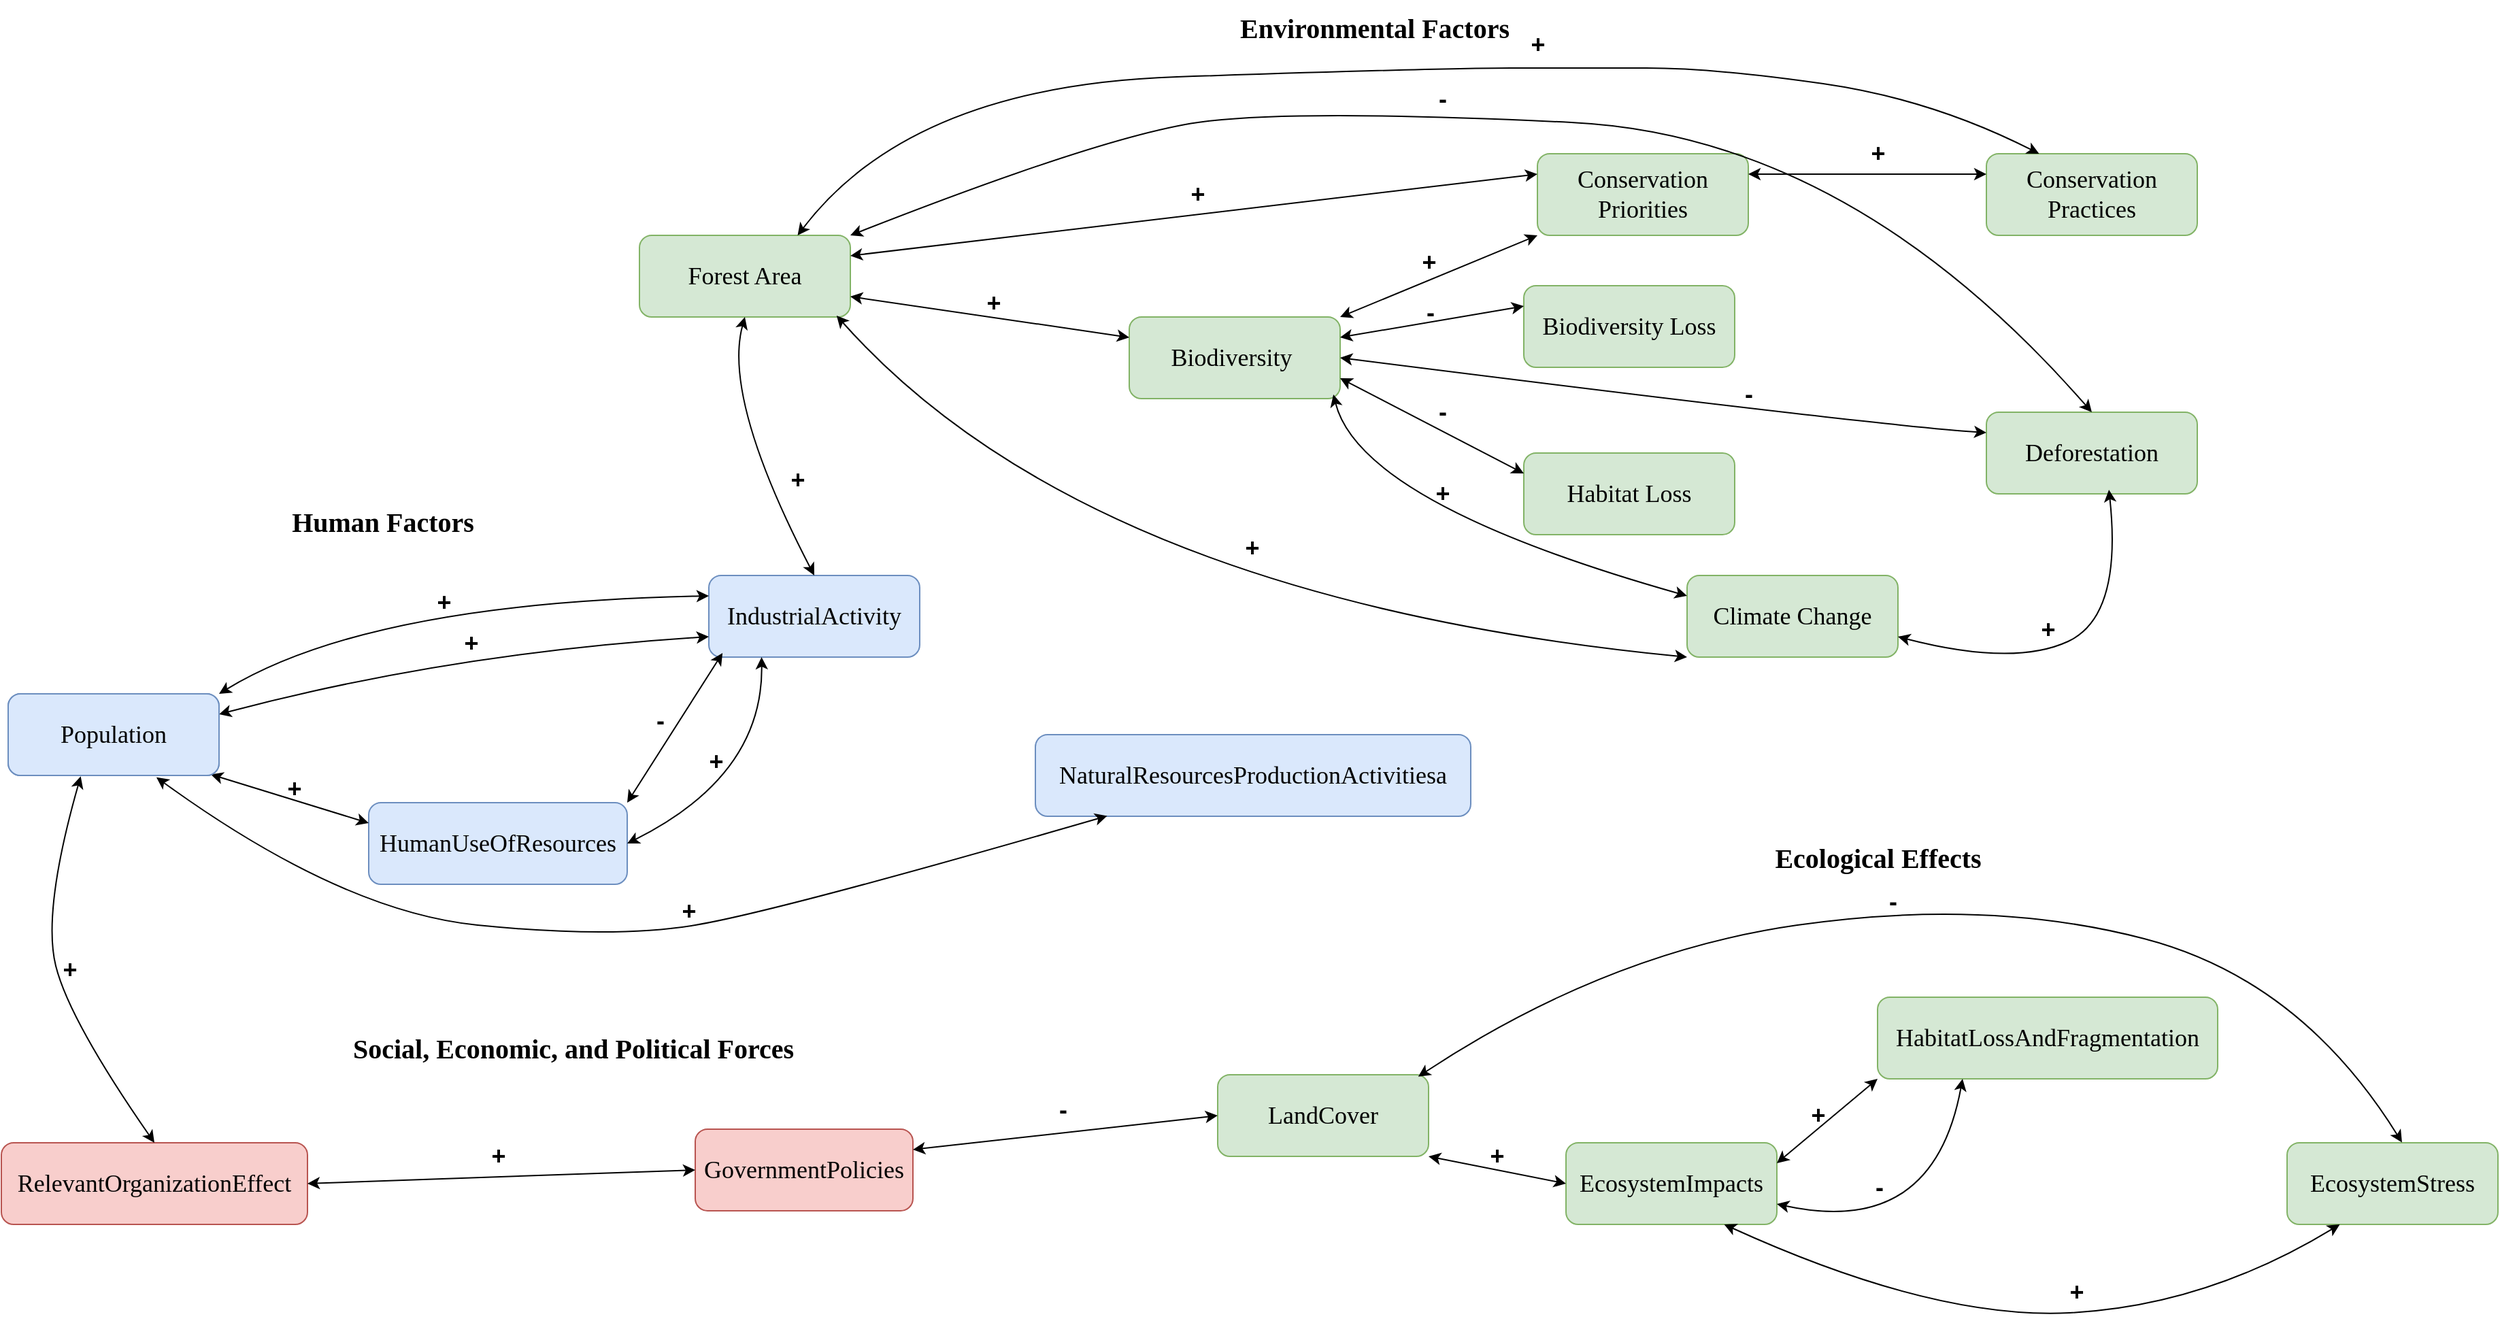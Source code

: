 <mxfile version="22.0.4" type="github">
  <diagram name="Page-1" id="zB_I1wsIQ56pGqQ2V1rR">
    <mxGraphModel dx="1467" dy="817" grid="1" gridSize="10" guides="1" tooltips="1" connect="1" arrows="1" fold="1" page="1" pageScale="1" pageWidth="1920" pageHeight="1200" math="0" shadow="0">
      <root>
        <mxCell id="0" />
        <mxCell id="1" parent="0" />
        <mxCell id="jdVaecQ7j_w1OCTPGQky-2" value="&lt;font face=&quot;Garamond&quot; style=&quot;font-size: 20px;&quot;&gt;&lt;b&gt;Environmental Factors&lt;/b&gt;&lt;/font&gt;" style="text;html=1;align=center;verticalAlign=middle;resizable=0;points=[];autosize=1;strokeColor=none;fillColor=none;" vertex="1" parent="1">
          <mxGeometry x="939" y="101" width="220" height="40" as="geometry" />
        </mxCell>
        <mxCell id="jdVaecQ7j_w1OCTPGQky-4" value="&lt;font style=&quot;font-size: 18px;&quot; face=&quot;Garamond&quot;&gt;Forest Area &lt;/font&gt;" style="rounded=1;whiteSpace=wrap;html=1;fillColor=#d5e8d4;strokeColor=#82b366;" vertex="1" parent="1">
          <mxGeometry x="509" y="274" width="155" height="60" as="geometry" />
        </mxCell>
        <mxCell id="jdVaecQ7j_w1OCTPGQky-5" value="&lt;font face=&quot;Garamond&quot; style=&quot;font-size: 18px;&quot;&gt;Biodiversity&amp;nbsp;&lt;/font&gt;" style="rounded=1;whiteSpace=wrap;html=1;fillColor=#d5e8d4;strokeColor=#82b366;align=center;" vertex="1" parent="1">
          <mxGeometry x="869" y="334" width="155" height="60" as="geometry" />
        </mxCell>
        <mxCell id="jdVaecQ7j_w1OCTPGQky-6" value="&lt;font style=&quot;font-size: 18px;&quot; face=&quot;Garamond&quot;&gt;Climate Change&lt;/font&gt;" style="rounded=1;whiteSpace=wrap;html=1;fillColor=#d5e8d4;strokeColor=#82b366;" vertex="1" parent="1">
          <mxGeometry x="1279" y="524" width="155" height="60" as="geometry" />
        </mxCell>
        <mxCell id="jdVaecQ7j_w1OCTPGQky-7" value="&lt;font style=&quot;font-size: 18px;&quot; face=&quot;Garamond&quot;&gt;Deforestation&lt;/font&gt;" style="rounded=1;whiteSpace=wrap;html=1;fillColor=#d5e8d4;strokeColor=#82b366;" vertex="1" parent="1">
          <mxGeometry x="1499" y="404" width="155" height="60" as="geometry" />
        </mxCell>
        <mxCell id="jdVaecQ7j_w1OCTPGQky-8" value="&lt;font style=&quot;font-size: 18px;&quot; face=&quot;Garamond&quot;&gt;Biodiversity Loss&lt;/font&gt;" style="rounded=1;whiteSpace=wrap;html=1;fillColor=#d5e8d4;strokeColor=#82b366;" vertex="1" parent="1">
          <mxGeometry x="1159" y="311" width="155" height="60" as="geometry" />
        </mxCell>
        <mxCell id="jdVaecQ7j_w1OCTPGQky-9" value="&lt;font face=&quot;Garamond&quot; style=&quot;font-size: 18px;&quot;&gt;Conservation Priorities&lt;/font&gt;" style="rounded=1;whiteSpace=wrap;html=1;fillColor=#d5e8d4;strokeColor=#82b366;" vertex="1" parent="1">
          <mxGeometry x="1169" y="214" width="155" height="60" as="geometry" />
        </mxCell>
        <mxCell id="jdVaecQ7j_w1OCTPGQky-10" value="&lt;font style=&quot;font-size: 18px;&quot; face=&quot;Garamond&quot;&gt;Conservation Practices&lt;/font&gt;" style="rounded=1;whiteSpace=wrap;html=1;fillColor=#d5e8d4;strokeColor=#82b366;" vertex="1" parent="1">
          <mxGeometry x="1499" y="214" width="155" height="60" as="geometry" />
        </mxCell>
        <mxCell id="jdVaecQ7j_w1OCTPGQky-16" value="&lt;font style=&quot;font-size: 18px;&quot; face=&quot;Garamond&quot;&gt;Habitat Loss&lt;/font&gt;" style="rounded=1;whiteSpace=wrap;html=1;fillColor=#d5e8d4;strokeColor=#82b366;" vertex="1" parent="1">
          <mxGeometry x="1159" y="434" width="155" height="60" as="geometry" />
        </mxCell>
        <mxCell id="jdVaecQ7j_w1OCTPGQky-20" value="" style="curved=1;endArrow=classic;html=1;rounded=0;entryX=0.25;entryY=0;entryDx=0;entryDy=0;endFill=1;startArrow=classic;startFill=1;exitX=0.75;exitY=0;exitDx=0;exitDy=0;" edge="1" parent="1" source="jdVaecQ7j_w1OCTPGQky-4" target="jdVaecQ7j_w1OCTPGQky-10">
          <mxGeometry width="50" height="50" relative="1" as="geometry">
            <mxPoint x="699" y="254" as="sourcePoint" />
            <mxPoint x="1509" y="174" as="targetPoint" />
            <Array as="points">
              <mxPoint x="709" y="164" />
              <mxPoint x="1099" y="151" />
              <mxPoint x="1199" y="151" />
              <mxPoint x="1299" y="151" />
              <mxPoint x="1459" y="174" />
            </Array>
          </mxGeometry>
        </mxCell>
        <mxCell id="jdVaecQ7j_w1OCTPGQky-21" value="&lt;b&gt;&lt;font style=&quot;font-size: 18px;&quot;&gt;+&lt;/font&gt;&lt;/b&gt;" style="text;html=1;align=center;verticalAlign=middle;resizable=0;points=[];autosize=1;strokeColor=none;fillColor=none;" vertex="1" parent="1">
          <mxGeometry x="1154" y="114" width="30" height="40" as="geometry" />
        </mxCell>
        <mxCell id="jdVaecQ7j_w1OCTPGQky-22" value="" style="endArrow=classic;startArrow=classic;html=1;rounded=0;exitX=1;exitY=0.25;exitDx=0;exitDy=0;entryX=0;entryY=0.25;entryDx=0;entryDy=0;" edge="1" parent="1" source="jdVaecQ7j_w1OCTPGQky-4" target="jdVaecQ7j_w1OCTPGQky-9">
          <mxGeometry width="50" height="50" relative="1" as="geometry">
            <mxPoint x="921.5" y="274" as="sourcePoint" />
            <mxPoint x="1139" y="244" as="targetPoint" />
          </mxGeometry>
        </mxCell>
        <mxCell id="jdVaecQ7j_w1OCTPGQky-23" value="&lt;font style=&quot;font-size: 18px;&quot;&gt;&lt;b&gt;+&lt;/b&gt;&lt;/font&gt;" style="text;html=1;align=center;verticalAlign=middle;resizable=0;points=[];autosize=1;strokeColor=none;fillColor=none;" vertex="1" parent="1">
          <mxGeometry x="904" y="224" width="30" height="40" as="geometry" />
        </mxCell>
        <mxCell id="jdVaecQ7j_w1OCTPGQky-24" value="" style="endArrow=classic;startArrow=classic;html=1;rounded=0;entryX=0;entryY=0.25;entryDx=0;entryDy=0;exitX=1;exitY=0.25;exitDx=0;exitDy=0;" edge="1" parent="1" source="jdVaecQ7j_w1OCTPGQky-9" target="jdVaecQ7j_w1OCTPGQky-10">
          <mxGeometry width="50" height="50" relative="1" as="geometry">
            <mxPoint x="1389" y="269" as="sourcePoint" />
            <mxPoint x="1439" y="219" as="targetPoint" />
          </mxGeometry>
        </mxCell>
        <mxCell id="jdVaecQ7j_w1OCTPGQky-25" value="&lt;b&gt;&lt;font style=&quot;font-size: 18px;&quot;&gt;+&lt;/font&gt;&lt;/b&gt;" style="text;html=1;align=center;verticalAlign=middle;resizable=0;points=[];autosize=1;strokeColor=none;fillColor=none;" vertex="1" parent="1">
          <mxGeometry x="1404" y="194" width="30" height="40" as="geometry" />
        </mxCell>
        <mxCell id="jdVaecQ7j_w1OCTPGQky-26" value="" style="endArrow=classic;startArrow=classic;html=1;rounded=0;entryX=0;entryY=0.25;entryDx=0;entryDy=0;exitX=1;exitY=0.75;exitDx=0;exitDy=0;" edge="1" parent="1" source="jdVaecQ7j_w1OCTPGQky-4" target="jdVaecQ7j_w1OCTPGQky-5">
          <mxGeometry width="50" height="50" relative="1" as="geometry">
            <mxPoint x="689" y="361" as="sourcePoint" />
            <mxPoint x="739" y="311" as="targetPoint" />
          </mxGeometry>
        </mxCell>
        <mxCell id="jdVaecQ7j_w1OCTPGQky-27" value="&lt;b&gt;&lt;font style=&quot;font-size: 18px;&quot;&gt;+&lt;/font&gt;&lt;/b&gt;" style="text;html=1;align=center;verticalAlign=middle;resizable=0;points=[];autosize=1;strokeColor=none;fillColor=none;" vertex="1" parent="1">
          <mxGeometry x="754" y="304" width="30" height="40" as="geometry" />
        </mxCell>
        <mxCell id="jdVaecQ7j_w1OCTPGQky-28" value="" style="endArrow=classic;startArrow=classic;html=1;rounded=0;entryX=0;entryY=0.25;entryDx=0;entryDy=0;exitX=1;exitY=0.25;exitDx=0;exitDy=0;" edge="1" parent="1" source="jdVaecQ7j_w1OCTPGQky-5" target="jdVaecQ7j_w1OCTPGQky-8">
          <mxGeometry width="50" height="50" relative="1" as="geometry">
            <mxPoint x="1049" y="381" as="sourcePoint" />
            <mxPoint x="1099" y="331" as="targetPoint" />
          </mxGeometry>
        </mxCell>
        <mxCell id="jdVaecQ7j_w1OCTPGQky-29" value="&lt;b&gt;&lt;font style=&quot;font-size: 18px;&quot;&gt;-&lt;/font&gt;&lt;/b&gt;" style="text;html=1;align=center;verticalAlign=middle;resizable=0;points=[];autosize=1;strokeColor=none;fillColor=none;" vertex="1" parent="1">
          <mxGeometry x="1075" y="311" width="30" height="40" as="geometry" />
        </mxCell>
        <mxCell id="jdVaecQ7j_w1OCTPGQky-30" value="" style="endArrow=classic;startArrow=classic;html=1;rounded=0;entryX=0;entryY=0.25;entryDx=0;entryDy=0;exitX=1;exitY=0.75;exitDx=0;exitDy=0;" edge="1" parent="1" source="jdVaecQ7j_w1OCTPGQky-5" target="jdVaecQ7j_w1OCTPGQky-16">
          <mxGeometry width="50" height="50" relative="1" as="geometry">
            <mxPoint x="1049" y="408" as="sourcePoint" />
            <mxPoint x="1099" y="358" as="targetPoint" />
          </mxGeometry>
        </mxCell>
        <mxCell id="jdVaecQ7j_w1OCTPGQky-31" value="&lt;font style=&quot;font-size: 18px;&quot;&gt;&lt;b&gt;-&lt;/b&gt;&lt;/font&gt;" style="text;html=1;align=center;verticalAlign=middle;resizable=0;points=[];autosize=1;strokeColor=none;fillColor=none;" vertex="1" parent="1">
          <mxGeometry x="1084" y="384" width="30" height="40" as="geometry" />
        </mxCell>
        <mxCell id="jdVaecQ7j_w1OCTPGQky-33" value="" style="curved=1;endArrow=classic;html=1;rounded=0;entryX=0;entryY=0.25;entryDx=0;entryDy=0;startArrow=classic;startFill=1;exitX=1;exitY=0.5;exitDx=0;exitDy=0;" edge="1" parent="1" source="jdVaecQ7j_w1OCTPGQky-5" target="jdVaecQ7j_w1OCTPGQky-7">
          <mxGeometry width="50" height="50" relative="1" as="geometry">
            <mxPoint x="1039" y="361" as="sourcePoint" />
            <mxPoint x="1469" y="414" as="targetPoint" />
            <Array as="points">
              <mxPoint x="1419" y="414" />
            </Array>
          </mxGeometry>
        </mxCell>
        <mxCell id="jdVaecQ7j_w1OCTPGQky-34" value="&lt;b&gt;&lt;font style=&quot;font-size: 18px;&quot;&gt;-&lt;/font&gt;&lt;/b&gt;" style="text;html=1;align=center;verticalAlign=middle;resizable=0;points=[];autosize=1;strokeColor=none;fillColor=none;" vertex="1" parent="1">
          <mxGeometry x="1309" y="371" width="30" height="40" as="geometry" />
        </mxCell>
        <mxCell id="jdVaecQ7j_w1OCTPGQky-35" value="" style="curved=1;endArrow=classic;html=1;rounded=0;entryX=0;entryY=0.25;entryDx=0;entryDy=0;startArrow=classic;startFill=1;exitX=0.968;exitY=0.95;exitDx=0;exitDy=0;exitPerimeter=0;" edge="1" parent="1" source="jdVaecQ7j_w1OCTPGQky-5" target="jdVaecQ7j_w1OCTPGQky-6">
          <mxGeometry width="50" height="50" relative="1" as="geometry">
            <mxPoint x="1019" y="401" as="sourcePoint" />
            <mxPoint x="1074" y="464" as="targetPoint" />
            <Array as="points">
              <mxPoint x="1039" y="471" />
            </Array>
          </mxGeometry>
        </mxCell>
        <mxCell id="jdVaecQ7j_w1OCTPGQky-36" value="&lt;b&gt;&lt;font style=&quot;font-size: 18px;&quot;&gt;+&lt;/font&gt;&lt;/b&gt;" style="text;html=1;align=center;verticalAlign=middle;resizable=0;points=[];autosize=1;strokeColor=none;fillColor=none;" vertex="1" parent="1">
          <mxGeometry x="1084" y="444" width="30" height="40" as="geometry" />
        </mxCell>
        <mxCell id="jdVaecQ7j_w1OCTPGQky-37" value="" style="endArrow=classic;startArrow=classic;html=1;rounded=0;entryX=0;entryY=1;entryDx=0;entryDy=0;exitX=1;exitY=0;exitDx=0;exitDy=0;" edge="1" parent="1" source="jdVaecQ7j_w1OCTPGQky-5" target="jdVaecQ7j_w1OCTPGQky-9">
          <mxGeometry width="50" height="50" relative="1" as="geometry">
            <mxPoint x="1024" y="324" as="sourcePoint" />
            <mxPoint x="1074" y="274" as="targetPoint" />
          </mxGeometry>
        </mxCell>
        <mxCell id="jdVaecQ7j_w1OCTPGQky-38" value="&lt;b&gt;&lt;font style=&quot;font-size: 18px;&quot;&gt;+&lt;/font&gt;&lt;/b&gt;" style="text;html=1;align=center;verticalAlign=middle;resizable=0;points=[];autosize=1;strokeColor=none;fillColor=none;" vertex="1" parent="1">
          <mxGeometry x="1074" y="274" width="30" height="40" as="geometry" />
        </mxCell>
        <mxCell id="jdVaecQ7j_w1OCTPGQky-39" value="" style="curved=1;endArrow=classic;html=1;rounded=0;entryX=0.581;entryY=0.95;entryDx=0;entryDy=0;entryPerimeter=0;startArrow=classic;startFill=1;exitX=1;exitY=0.75;exitDx=0;exitDy=0;" edge="1" parent="1" source="jdVaecQ7j_w1OCTPGQky-6" target="jdVaecQ7j_w1OCTPGQky-7">
          <mxGeometry width="50" height="50" relative="1" as="geometry">
            <mxPoint x="1479" y="591" as="sourcePoint" />
            <mxPoint x="1529" y="541" as="targetPoint" />
            <Array as="points">
              <mxPoint x="1519" y="591" />
              <mxPoint x="1599" y="554" />
            </Array>
          </mxGeometry>
        </mxCell>
        <mxCell id="jdVaecQ7j_w1OCTPGQky-41" value="&lt;b&gt;&lt;font style=&quot;font-size: 18px;&quot;&gt;+&lt;/font&gt;&lt;/b&gt;" style="text;html=1;align=center;verticalAlign=middle;resizable=0;points=[];autosize=1;strokeColor=none;fillColor=none;" vertex="1" parent="1">
          <mxGeometry x="1529" y="544" width="30" height="40" as="geometry" />
        </mxCell>
        <mxCell id="jdVaecQ7j_w1OCTPGQky-42" value="" style="curved=1;endArrow=classic;html=1;rounded=0;startArrow=classic;startFill=1;exitX=0.935;exitY=0.983;exitDx=0;exitDy=0;exitPerimeter=0;entryX=0;entryY=1;entryDx=0;entryDy=0;" edge="1" parent="1" source="jdVaecQ7j_w1OCTPGQky-4" target="jdVaecQ7j_w1OCTPGQky-6">
          <mxGeometry width="50" height="50" relative="1" as="geometry">
            <mxPoint x="659" y="421" as="sourcePoint" />
            <mxPoint x="1269" y="581" as="targetPoint" />
            <Array as="points">
              <mxPoint x="839" y="541" />
            </Array>
          </mxGeometry>
        </mxCell>
        <mxCell id="jdVaecQ7j_w1OCTPGQky-43" value="&lt;b&gt;&lt;font style=&quot;font-size: 18px;&quot;&gt;+&lt;/font&gt;&lt;/b&gt;" style="text;html=1;align=center;verticalAlign=middle;resizable=0;points=[];autosize=1;strokeColor=none;fillColor=none;" vertex="1" parent="1">
          <mxGeometry x="944" y="484" width="30" height="40" as="geometry" />
        </mxCell>
        <mxCell id="jdVaecQ7j_w1OCTPGQky-44" value="" style="curved=1;endArrow=classic;html=1;rounded=0;entryX=0.5;entryY=0;entryDx=0;entryDy=0;startArrow=classic;startFill=1;exitX=1;exitY=0;exitDx=0;exitDy=0;" edge="1" parent="1" source="jdVaecQ7j_w1OCTPGQky-4" target="jdVaecQ7j_w1OCTPGQky-7">
          <mxGeometry width="50" height="50" relative="1" as="geometry">
            <mxPoint x="699" y="261" as="sourcePoint" />
            <mxPoint x="1559" y="341" as="targetPoint" />
            <Array as="points">
              <mxPoint x="850" y="201" />
              <mxPoint x="989" y="181" />
              <mxPoint x="1399" y="201" />
            </Array>
          </mxGeometry>
        </mxCell>
        <mxCell id="jdVaecQ7j_w1OCTPGQky-45" value="&lt;b&gt;&lt;font style=&quot;font-size: 18px;&quot;&gt;-&lt;/font&gt;&lt;/b&gt;" style="text;html=1;align=center;verticalAlign=middle;resizable=0;points=[];autosize=1;strokeColor=none;fillColor=none;" vertex="1" parent="1">
          <mxGeometry x="1084" y="154" width="30" height="40" as="geometry" />
        </mxCell>
        <mxCell id="jdVaecQ7j_w1OCTPGQky-46" value="&lt;font style=&quot;font-size: 20px;&quot; face=&quot;Garamond&quot;&gt;&lt;b&gt;Human Factors&lt;/b&gt;&lt;/font&gt;" style="text;html=1;align=center;verticalAlign=middle;resizable=0;points=[];autosize=1;strokeColor=none;fillColor=none;" vertex="1" parent="1">
          <mxGeometry x="240" y="464" width="160" height="40" as="geometry" />
        </mxCell>
        <mxCell id="jdVaecQ7j_w1OCTPGQky-48" value="&lt;font style=&quot;font-size: 18px;&quot; face=&quot;Garamond&quot;&gt;Population&lt;/font&gt;" style="rounded=1;whiteSpace=wrap;html=1;fillColor=#dae8fc;strokeColor=#6c8ebf;" vertex="1" parent="1">
          <mxGeometry x="45" y="611" width="155" height="60" as="geometry" />
        </mxCell>
        <mxCell id="jdVaecQ7j_w1OCTPGQky-49" value="&lt;font face=&quot;Garamond&quot; style=&quot;font-size: 18px;&quot;&gt;HumanUseOfResources&lt;/font&gt;" style="rounded=1;whiteSpace=wrap;html=1;fillColor=#dae8fc;strokeColor=#6c8ebf;" vertex="1" parent="1">
          <mxGeometry x="310" y="691" width="190" height="60" as="geometry" />
        </mxCell>
        <mxCell id="jdVaecQ7j_w1OCTPGQky-50" value="&lt;font style=&quot;font-size: 18px;&quot; face=&quot;Garamond&quot;&gt;IndustrialActivity&lt;/font&gt;" style="rounded=1;whiteSpace=wrap;html=1;fillColor=#dae8fc;strokeColor=#6c8ebf;" vertex="1" parent="1">
          <mxGeometry x="560" y="524" width="155" height="60" as="geometry" />
        </mxCell>
        <mxCell id="jdVaecQ7j_w1OCTPGQky-51" value="&lt;font face=&quot;Garamond&quot; style=&quot;font-size: 18px;&quot;&gt;NaturalResourcesProductionActivitiesa&lt;/font&gt;" style="rounded=1;whiteSpace=wrap;html=1;fillColor=#dae8fc;strokeColor=#6c8ebf;" vertex="1" parent="1">
          <mxGeometry x="800" y="641" width="320" height="60" as="geometry" />
        </mxCell>
        <mxCell id="jdVaecQ7j_w1OCTPGQky-52" value="" style="curved=1;endArrow=classic;html=1;rounded=0;entryX=0.5;entryY=1;entryDx=0;entryDy=0;startArrow=classic;startFill=1;exitX=0.5;exitY=0;exitDx=0;exitDy=0;" edge="1" parent="1" source="jdVaecQ7j_w1OCTPGQky-50" target="jdVaecQ7j_w1OCTPGQky-4">
          <mxGeometry width="50" height="50" relative="1" as="geometry">
            <mxPoint x="570" y="444" as="sourcePoint" />
            <mxPoint x="620" y="394" as="targetPoint" />
            <Array as="points">
              <mxPoint x="570" y="394" />
            </Array>
          </mxGeometry>
        </mxCell>
        <mxCell id="jdVaecQ7j_w1OCTPGQky-53" value="&lt;font style=&quot;font-size: 18px;&quot;&gt;&lt;b&gt;+&lt;/b&gt;&lt;/font&gt;" style="text;html=1;align=center;verticalAlign=middle;resizable=0;points=[];autosize=1;strokeColor=none;fillColor=none;" vertex="1" parent="1">
          <mxGeometry x="610" y="434" width="30" height="40" as="geometry" />
        </mxCell>
        <mxCell id="jdVaecQ7j_w1OCTPGQky-54" value="" style="curved=1;endArrow=classic;html=1;rounded=0;entryX=0;entryY=0.25;entryDx=0;entryDy=0;startArrow=classic;startFill=1;exitX=1;exitY=0;exitDx=0;exitDy=0;" edge="1" parent="1" source="jdVaecQ7j_w1OCTPGQky-48" target="jdVaecQ7j_w1OCTPGQky-50">
          <mxGeometry width="50" height="50" relative="1" as="geometry">
            <mxPoint x="270" y="581" as="sourcePoint" />
            <mxPoint x="360" y="544" as="targetPoint" />
            <Array as="points">
              <mxPoint x="310" y="544" />
            </Array>
          </mxGeometry>
        </mxCell>
        <mxCell id="jdVaecQ7j_w1OCTPGQky-55" value="&lt;b&gt;&lt;font style=&quot;font-size: 18px;&quot;&gt;+&lt;/font&gt;&lt;/b&gt;" style="text;html=1;align=center;verticalAlign=middle;resizable=0;points=[];autosize=1;strokeColor=none;fillColor=none;" vertex="1" parent="1">
          <mxGeometry x="350" y="524" width="30" height="40" as="geometry" />
        </mxCell>
        <mxCell id="jdVaecQ7j_w1OCTPGQky-57" value="" style="curved=1;endArrow=classic;html=1;rounded=0;entryX=0;entryY=0.75;entryDx=0;entryDy=0;startArrow=classic;startFill=1;exitX=1;exitY=0.25;exitDx=0;exitDy=0;" edge="1" parent="1" source="jdVaecQ7j_w1OCTPGQky-48" target="jdVaecQ7j_w1OCTPGQky-50">
          <mxGeometry width="50" height="50" relative="1" as="geometry">
            <mxPoint x="230" y="631" as="sourcePoint" />
            <mxPoint x="420" y="581" as="targetPoint" />
            <Array as="points">
              <mxPoint x="370" y="581" />
            </Array>
          </mxGeometry>
        </mxCell>
        <mxCell id="jdVaecQ7j_w1OCTPGQky-58" value="&lt;b&gt;&lt;font style=&quot;font-size: 18px;&quot;&gt;+&lt;/font&gt;&lt;/b&gt;" style="text;html=1;align=center;verticalAlign=middle;resizable=0;points=[];autosize=1;strokeColor=none;fillColor=none;" vertex="1" parent="1">
          <mxGeometry x="370" y="554" width="30" height="40" as="geometry" />
        </mxCell>
        <mxCell id="jdVaecQ7j_w1OCTPGQky-59" value="" style="curved=1;endArrow=classic;html=1;rounded=0;entryX=0.25;entryY=1;entryDx=0;entryDy=0;startArrow=classic;startFill=1;exitX=1;exitY=0.5;exitDx=0;exitDy=0;" edge="1" parent="1" source="jdVaecQ7j_w1OCTPGQky-49" target="jdVaecQ7j_w1OCTPGQky-50">
          <mxGeometry width="50" height="50" relative="1" as="geometry">
            <mxPoint x="530" y="711" as="sourcePoint" />
            <mxPoint x="580" y="661" as="targetPoint" />
            <Array as="points">
              <mxPoint x="600" y="671" />
            </Array>
          </mxGeometry>
        </mxCell>
        <mxCell id="jdVaecQ7j_w1OCTPGQky-60" value="&lt;font style=&quot;font-size: 18px;&quot;&gt;&lt;b&gt;+&lt;/b&gt;&lt;/font&gt;" style="text;html=1;align=center;verticalAlign=middle;resizable=0;points=[];autosize=1;strokeColor=none;fillColor=none;" vertex="1" parent="1">
          <mxGeometry x="550" y="641" width="30" height="40" as="geometry" />
        </mxCell>
        <mxCell id="jdVaecQ7j_w1OCTPGQky-61" value="" style="endArrow=classic;startArrow=classic;html=1;rounded=0;entryX=0.065;entryY=0.95;entryDx=0;entryDy=0;entryPerimeter=0;exitX=1;exitY=0;exitDx=0;exitDy=0;" edge="1" parent="1" source="jdVaecQ7j_w1OCTPGQky-49" target="jdVaecQ7j_w1OCTPGQky-50">
          <mxGeometry width="50" height="50" relative="1" as="geometry">
            <mxPoint x="500" y="681" as="sourcePoint" />
            <mxPoint x="550" y="631" as="targetPoint" />
          </mxGeometry>
        </mxCell>
        <mxCell id="jdVaecQ7j_w1OCTPGQky-62" value="&lt;b&gt;&lt;font style=&quot;font-size: 18px;&quot;&gt;-&lt;/font&gt;&lt;/b&gt;" style="text;html=1;align=center;verticalAlign=middle;resizable=0;points=[];autosize=1;strokeColor=none;fillColor=none;" vertex="1" parent="1">
          <mxGeometry x="509" y="611" width="30" height="40" as="geometry" />
        </mxCell>
        <mxCell id="jdVaecQ7j_w1OCTPGQky-63" value="" style="endArrow=classic;startArrow=classic;html=1;rounded=0;entryX=0;entryY=0.25;entryDx=0;entryDy=0;exitX=0.961;exitY=0.988;exitDx=0;exitDy=0;exitPerimeter=0;" edge="1" parent="1" source="jdVaecQ7j_w1OCTPGQky-48" target="jdVaecQ7j_w1OCTPGQky-49">
          <mxGeometry width="50" height="50" relative="1" as="geometry">
            <mxPoint x="230" y="704" as="sourcePoint" />
            <mxPoint x="280" y="654" as="targetPoint" />
          </mxGeometry>
        </mxCell>
        <mxCell id="jdVaecQ7j_w1OCTPGQky-65" value="&lt;b&gt;&lt;font style=&quot;font-size: 18px;&quot;&gt;+&lt;/font&gt;&lt;/b&gt;" style="text;html=1;align=center;verticalAlign=middle;resizable=0;points=[];autosize=1;strokeColor=none;fillColor=none;" vertex="1" parent="1">
          <mxGeometry x="240" y="661" width="30" height="40" as="geometry" />
        </mxCell>
        <mxCell id="jdVaecQ7j_w1OCTPGQky-66" value="" style="curved=1;endArrow=classic;html=1;rounded=0;entryX=0.165;entryY=0.996;entryDx=0;entryDy=0;entryPerimeter=0;startArrow=classic;startFill=1;exitX=0.703;exitY=1.023;exitDx=0;exitDy=0;exitPerimeter=0;" edge="1" parent="1" source="jdVaecQ7j_w1OCTPGQky-48" target="jdVaecQ7j_w1OCTPGQky-51">
          <mxGeometry width="50" height="50" relative="1" as="geometry">
            <mxPoint x="150" y="701" as="sourcePoint" />
            <mxPoint x="470" y="791" as="targetPoint" />
            <Array as="points">
              <mxPoint x="290" y="771" />
              <mxPoint x="490" y="791" />
              <mxPoint x="610" y="771" />
            </Array>
          </mxGeometry>
        </mxCell>
        <mxCell id="jdVaecQ7j_w1OCTPGQky-67" value="&lt;b&gt;&lt;font style=&quot;font-size: 18px;&quot;&gt;+&lt;/font&gt;&lt;/b&gt;" style="text;html=1;align=center;verticalAlign=middle;resizable=0;points=[];autosize=1;strokeColor=none;fillColor=none;" vertex="1" parent="1">
          <mxGeometry x="530" y="751" width="30" height="40" as="geometry" />
        </mxCell>
        <mxCell id="jdVaecQ7j_w1OCTPGQky-68" value="&lt;b&gt;&lt;font style=&quot;font-size: 20px;&quot; face=&quot;Garamond&quot;&gt;Social, Economic, and Political Forces&lt;/font&gt;&lt;/b&gt;" style="text;html=1;align=center;verticalAlign=middle;resizable=0;points=[];autosize=1;strokeColor=none;fillColor=none;" vertex="1" parent="1">
          <mxGeometry x="285" y="851" width="350" height="40" as="geometry" />
        </mxCell>
        <mxCell id="jdVaecQ7j_w1OCTPGQky-69" value="&lt;font style=&quot;font-size: 18px;&quot; face=&quot;Garamond&quot;&gt;Population&lt;/font&gt;" style="rounded=1;whiteSpace=wrap;html=1;fillColor=#dae8fc;strokeColor=#6c8ebf;" vertex="1" parent="1">
          <mxGeometry x="45" y="611" width="155" height="60" as="geometry" />
        </mxCell>
        <mxCell id="jdVaecQ7j_w1OCTPGQky-70" value="&lt;font style=&quot;font-size: 18px;&quot; face=&quot;Garamond&quot;&gt;RelevantOrganizationEffect&lt;/font&gt;" style="rounded=1;whiteSpace=wrap;html=1;fillColor=#f8cecc;strokeColor=#b85450;" vertex="1" parent="1">
          <mxGeometry x="40" y="941" width="225" height="60" as="geometry" />
        </mxCell>
        <mxCell id="jdVaecQ7j_w1OCTPGQky-71" value="&lt;font style=&quot;font-size: 18px;&quot; face=&quot;Garamond&quot;&gt;GovernmentPolicies&lt;/font&gt;" style="rounded=1;whiteSpace=wrap;html=1;fillColor=#f8cecc;strokeColor=#b85450;" vertex="1" parent="1">
          <mxGeometry x="550" y="931" width="160" height="60" as="geometry" />
        </mxCell>
        <mxCell id="jdVaecQ7j_w1OCTPGQky-72" value="" style="endArrow=classic;startArrow=classic;html=1;rounded=0;entryX=0;entryY=0.5;entryDx=0;entryDy=0;exitX=1;exitY=0.5;exitDx=0;exitDy=0;" edge="1" parent="1" source="jdVaecQ7j_w1OCTPGQky-70" target="jdVaecQ7j_w1OCTPGQky-71">
          <mxGeometry width="50" height="50" relative="1" as="geometry">
            <mxPoint x="270" y="981" as="sourcePoint" />
            <mxPoint x="320" y="931" as="targetPoint" />
          </mxGeometry>
        </mxCell>
        <mxCell id="jdVaecQ7j_w1OCTPGQky-73" value="&lt;font style=&quot;font-size: 18px;&quot;&gt;&lt;b&gt;+&lt;/b&gt;&lt;/font&gt;" style="text;html=1;align=center;verticalAlign=middle;resizable=0;points=[];autosize=1;strokeColor=none;fillColor=none;" vertex="1" parent="1">
          <mxGeometry x="390" y="931" width="30" height="40" as="geometry" />
        </mxCell>
        <mxCell id="jdVaecQ7j_w1OCTPGQky-74" value="" style="curved=1;endArrow=classic;html=1;rounded=0;entryX=0.344;entryY=1.01;entryDx=0;entryDy=0;entryPerimeter=0;startArrow=classic;startFill=1;exitX=0.5;exitY=0;exitDx=0;exitDy=0;" edge="1" parent="1" source="jdVaecQ7j_w1OCTPGQky-70" target="jdVaecQ7j_w1OCTPGQky-69">
          <mxGeometry width="50" height="50" relative="1" as="geometry">
            <mxPoint x="123" y="911" as="sourcePoint" />
            <mxPoint x="160" y="841" as="targetPoint" />
            <Array as="points">
              <mxPoint x="90" y="851" />
              <mxPoint x="70" y="771" />
            </Array>
          </mxGeometry>
        </mxCell>
        <mxCell id="jdVaecQ7j_w1OCTPGQky-75" value="&lt;b&gt;&lt;font style=&quot;font-size: 18px;&quot;&gt;+&lt;/font&gt;&lt;/b&gt;" style="text;html=1;align=center;verticalAlign=middle;resizable=0;points=[];autosize=1;strokeColor=none;fillColor=none;" vertex="1" parent="1">
          <mxGeometry x="75" y="794" width="30" height="40" as="geometry" />
        </mxCell>
        <mxCell id="jdVaecQ7j_w1OCTPGQky-82" value="&lt;font style=&quot;font-size: 20px;&quot; face=&quot;Garamond&quot;&gt;&lt;b&gt;Ecological Effects&lt;/b&gt;&lt;/font&gt;" style="text;html=1;align=center;verticalAlign=middle;resizable=0;points=[];autosize=1;strokeColor=none;fillColor=none;" vertex="1" parent="1">
          <mxGeometry x="1329" y="711" width="180" height="40" as="geometry" />
        </mxCell>
        <mxCell id="jdVaecQ7j_w1OCTPGQky-83" value="&lt;font style=&quot;font-size: 18px;&quot; face=&quot;Garamond&quot;&gt;LandCover&lt;/font&gt;" style="rounded=1;whiteSpace=wrap;html=1;fillColor=#d5e8d4;strokeColor=#82b366;" vertex="1" parent="1">
          <mxGeometry x="934" y="891" width="155" height="60" as="geometry" />
        </mxCell>
        <mxCell id="jdVaecQ7j_w1OCTPGQky-84" value="&lt;font style=&quot;font-size: 18px;&quot; face=&quot;Garamond&quot;&gt;EcosystemImpacts&lt;/font&gt;" style="rounded=1;whiteSpace=wrap;html=1;fillColor=#d5e8d4;strokeColor=#82b366;" vertex="1" parent="1">
          <mxGeometry x="1190" y="941" width="155" height="60" as="geometry" />
        </mxCell>
        <mxCell id="jdVaecQ7j_w1OCTPGQky-85" value="&lt;font style=&quot;font-size: 18px;&quot; face=&quot;Garamond&quot;&gt;HabitatLossAndFragmentation&lt;/font&gt;" style="rounded=1;whiteSpace=wrap;html=1;fillColor=#d5e8d4;strokeColor=#82b366;" vertex="1" parent="1">
          <mxGeometry x="1419" y="834" width="250" height="60" as="geometry" />
        </mxCell>
        <mxCell id="jdVaecQ7j_w1OCTPGQky-86" value="&lt;font style=&quot;font-size: 18px;&quot; face=&quot;Garamond&quot;&gt;EcosystemStress&lt;/font&gt;" style="rounded=1;whiteSpace=wrap;html=1;fillColor=#d5e8d4;strokeColor=#82b366;" vertex="1" parent="1">
          <mxGeometry x="1720" y="941" width="155" height="60" as="geometry" />
        </mxCell>
        <mxCell id="jdVaecQ7j_w1OCTPGQky-87" value="" style="endArrow=classic;startArrow=classic;html=1;rounded=0;entryX=0;entryY=0.5;entryDx=0;entryDy=0;exitX=1;exitY=0.25;exitDx=0;exitDy=0;" edge="1" parent="1" source="jdVaecQ7j_w1OCTPGQky-71" target="jdVaecQ7j_w1OCTPGQky-83">
          <mxGeometry width="50" height="50" relative="1" as="geometry">
            <mxPoint x="720" y="961" as="sourcePoint" />
            <mxPoint x="770" y="911" as="targetPoint" />
          </mxGeometry>
        </mxCell>
        <mxCell id="jdVaecQ7j_w1OCTPGQky-88" value="&lt;b&gt;&lt;font style=&quot;font-size: 18px;&quot;&gt;-&lt;/font&gt;&lt;/b&gt;" style="text;html=1;align=center;verticalAlign=middle;resizable=0;points=[];autosize=1;strokeColor=none;fillColor=none;" vertex="1" parent="1">
          <mxGeometry x="805" y="897" width="30" height="40" as="geometry" />
        </mxCell>
        <mxCell id="jdVaecQ7j_w1OCTPGQky-89" value="" style="endArrow=classic;startArrow=classic;html=1;rounded=0;entryX=0;entryY=0.5;entryDx=0;entryDy=0;exitX=1;exitY=1;exitDx=0;exitDy=0;" edge="1" parent="1" source="jdVaecQ7j_w1OCTPGQky-83" target="jdVaecQ7j_w1OCTPGQky-84">
          <mxGeometry width="50" height="50" relative="1" as="geometry">
            <mxPoint x="1104" y="961" as="sourcePoint" />
            <mxPoint x="1154" y="911" as="targetPoint" />
          </mxGeometry>
        </mxCell>
        <mxCell id="jdVaecQ7j_w1OCTPGQky-90" value="&lt;b&gt;&lt;font style=&quot;font-size: 18px;&quot;&gt;+&lt;/font&gt;&lt;/b&gt;" style="text;html=1;align=center;verticalAlign=middle;resizable=0;points=[];autosize=1;strokeColor=none;fillColor=none;" vertex="1" parent="1">
          <mxGeometry x="1124" y="931" width="30" height="40" as="geometry" />
        </mxCell>
        <mxCell id="jdVaecQ7j_w1OCTPGQky-91" value="" style="endArrow=classic;startArrow=classic;html=1;rounded=0;entryX=0;entryY=1;entryDx=0;entryDy=0;exitX=1;exitY=0.25;exitDx=0;exitDy=0;" edge="1" parent="1" source="jdVaecQ7j_w1OCTPGQky-84" target="jdVaecQ7j_w1OCTPGQky-85">
          <mxGeometry width="50" height="50" relative="1" as="geometry">
            <mxPoint x="1360" y="971" as="sourcePoint" />
            <mxPoint x="1411" y="921" as="targetPoint" />
          </mxGeometry>
        </mxCell>
        <mxCell id="jdVaecQ7j_w1OCTPGQky-92" value="&lt;b&gt;&lt;font style=&quot;font-size: 18px;&quot;&gt;+&lt;/font&gt;&lt;/b&gt;" style="text;html=1;align=center;verticalAlign=middle;resizable=0;points=[];autosize=1;strokeColor=none;fillColor=none;" vertex="1" parent="1">
          <mxGeometry x="1360" y="901" width="30" height="40" as="geometry" />
        </mxCell>
        <mxCell id="jdVaecQ7j_w1OCTPGQky-93" value="" style="curved=1;endArrow=classic;html=1;rounded=0;entryX=0.25;entryY=1;entryDx=0;entryDy=0;startArrow=classic;startFill=1;exitX=1;exitY=0.75;exitDx=0;exitDy=0;" edge="1" parent="1" source="jdVaecQ7j_w1OCTPGQky-84" target="jdVaecQ7j_w1OCTPGQky-85">
          <mxGeometry width="50" height="50" relative="1" as="geometry">
            <mxPoint x="1384" y="1071" as="sourcePoint" />
            <mxPoint x="1434" y="1021" as="targetPoint" />
            <Array as="points">
              <mxPoint x="1460" y="1011" />
            </Array>
          </mxGeometry>
        </mxCell>
        <mxCell id="jdVaecQ7j_w1OCTPGQky-94" value="&lt;b&gt;&lt;font style=&quot;font-size: 18px;&quot;&gt;-&lt;/font&gt;&lt;/b&gt;" style="text;html=1;align=center;verticalAlign=middle;resizable=0;points=[];autosize=1;strokeColor=none;fillColor=none;" vertex="1" parent="1">
          <mxGeometry x="1405" y="954" width="30" height="40" as="geometry" />
        </mxCell>
        <mxCell id="jdVaecQ7j_w1OCTPGQky-95" value="" style="curved=1;endArrow=classic;html=1;rounded=0;entryX=0.545;entryY=-0.004;entryDx=0;entryDy=0;entryPerimeter=0;startArrow=classic;startFill=1;exitX=0.951;exitY=0.023;exitDx=0;exitDy=0;exitPerimeter=0;" edge="1" parent="1" source="jdVaecQ7j_w1OCTPGQky-83" target="jdVaecQ7j_w1OCTPGQky-86">
          <mxGeometry width="50" height="50" relative="1" as="geometry">
            <mxPoint x="1110" y="881" as="sourcePoint" />
            <mxPoint x="1750" y="801" as="targetPoint" />
            <Array as="points">
              <mxPoint x="1220" y="801" />
              <mxPoint x="1500" y="761" />
              <mxPoint x="1730" y="821" />
            </Array>
          </mxGeometry>
        </mxCell>
        <mxCell id="jdVaecQ7j_w1OCTPGQky-96" value="&lt;b&gt;&lt;font style=&quot;font-size: 18px;&quot;&gt;-&lt;/font&gt;&lt;/b&gt;" style="text;html=1;align=center;verticalAlign=middle;resizable=0;points=[];autosize=1;strokeColor=none;fillColor=none;" vertex="1" parent="1">
          <mxGeometry x="1415" y="744" width="30" height="40" as="geometry" />
        </mxCell>
        <mxCell id="jdVaecQ7j_w1OCTPGQky-97" value="" style="curved=1;endArrow=classic;html=1;rounded=0;entryX=0.25;entryY=1;entryDx=0;entryDy=0;startArrow=classic;startFill=1;exitX=0.75;exitY=1;exitDx=0;exitDy=0;" edge="1" parent="1" source="jdVaecQ7j_w1OCTPGQky-84" target="jdVaecQ7j_w1OCTPGQky-86">
          <mxGeometry width="50" height="50" relative="1" as="geometry">
            <mxPoint x="1330" y="1021" as="sourcePoint" />
            <mxPoint x="1465" y="1051" as="targetPoint" />
            <Array as="points">
              <mxPoint x="1460" y="1071" />
              <mxPoint x="1660" y="1061" />
            </Array>
          </mxGeometry>
        </mxCell>
        <mxCell id="jdVaecQ7j_w1OCTPGQky-98" value="&lt;b&gt;&lt;font style=&quot;font-size: 18px;&quot;&gt;+&lt;/font&gt;&lt;/b&gt;" style="text;html=1;align=center;verticalAlign=middle;resizable=0;points=[];autosize=1;strokeColor=none;fillColor=none;" vertex="1" parent="1">
          <mxGeometry x="1550" y="1031" width="30" height="40" as="geometry" />
        </mxCell>
      </root>
    </mxGraphModel>
  </diagram>
</mxfile>

